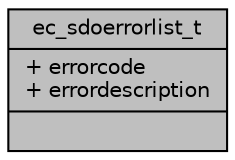 digraph "ec_sdoerrorlist_t"
{
 // INTERACTIVE_SVG=YES
  edge [fontname="Helvetica",fontsize="10",labelfontname="Helvetica",labelfontsize="10"];
  node [fontname="Helvetica",fontsize="10",shape=record];
  Node1 [label="{ec_sdoerrorlist_t\n|+ errorcode\l+ errordescription\l|}",height=0.2,width=0.4,color="black", fillcolor="grey75", style="filled" fontcolor="black"];
}
